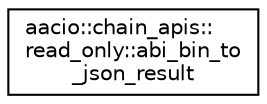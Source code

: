 digraph "Graphical Class Hierarchy"
{
  edge [fontname="Helvetica",fontsize="10",labelfontname="Helvetica",labelfontsize="10"];
  node [fontname="Helvetica",fontsize="10",shape=record];
  rankdir="LR";
  Node0 [label="aacio::chain_apis::\lread_only::abi_bin_to\l_json_result",height=0.2,width=0.4,color="black", fillcolor="white", style="filled",URL="$structaacio_1_1chain__apis_1_1read__only_1_1abi__bin__to__json__result.html"];
}
